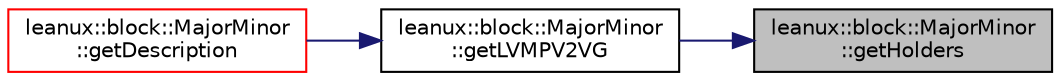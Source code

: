 digraph "leanux::block::MajorMinor::getHolders"
{
 // LATEX_PDF_SIZE
  bgcolor="transparent";
  edge [fontname="Helvetica",fontsize="10",labelfontname="Helvetica",labelfontsize="10"];
  node [fontname="Helvetica",fontsize="10",shape=record];
  rankdir="RL";
  Node1 [label="leanux::block::MajorMinor\l::getHolders",height=0.2,width=0.4,color="black", fillcolor="grey75", style="filled", fontcolor="black",tooltip="Get a list of devices holding (using) the device m."];
  Node1 -> Node2 [dir="back",color="midnightblue",fontsize="10",style="solid",fontname="Helvetica"];
  Node2 [label="leanux::block::MajorMinor\l::getLVMPV2VG",height=0.2,width=0.4,color="black",URL="$classleanux_1_1block_1_1MajorMinor.html#a6e82e367d0d6d6038391ac28c2e510c5",tooltip="return the VG name the PV belongs to, or empty if the device is not a LVM PV."];
  Node2 -> Node3 [dir="back",color="midnightblue",fontsize="10",style="solid",fontname="Helvetica"];
  Node3 [label="leanux::block::MajorMinor\l::getDescription",height=0.2,width=0.4,color="red",URL="$classleanux_1_1block_1_1MajorMinor.html#a26a2363b1eea927b6ebb4aad44dea876",tooltip="Get a pretty-print description for the device."];
}
